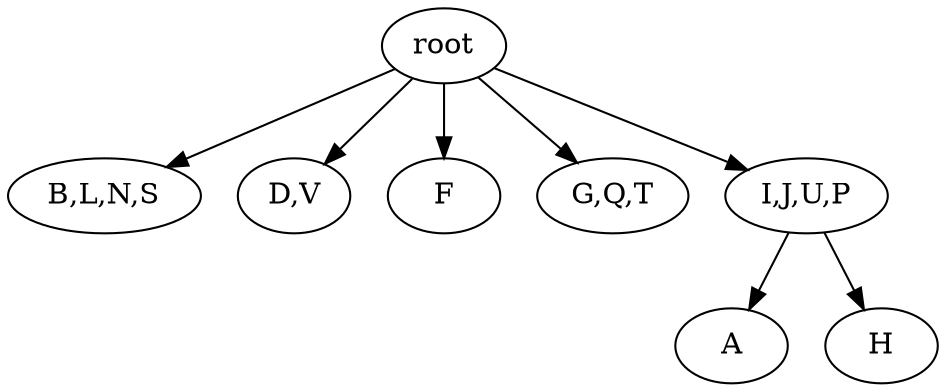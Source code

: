 strict digraph G {
	graph [name=G];
	0	 [label=root];
	3	 [label="B,L,N,S"];
	0 -> 3;
	2	 [label="D,V"];
	0 -> 2;
	7	 [label=F];
	0 -> 7;
	6	 [label="G,Q,T"];
	0 -> 6;
	5	 [label="I,J,U,P"];
	0 -> 5;
	8	 [label=A];
	9	 [label=H];
	5 -> 8;
	5 -> 9;
}

